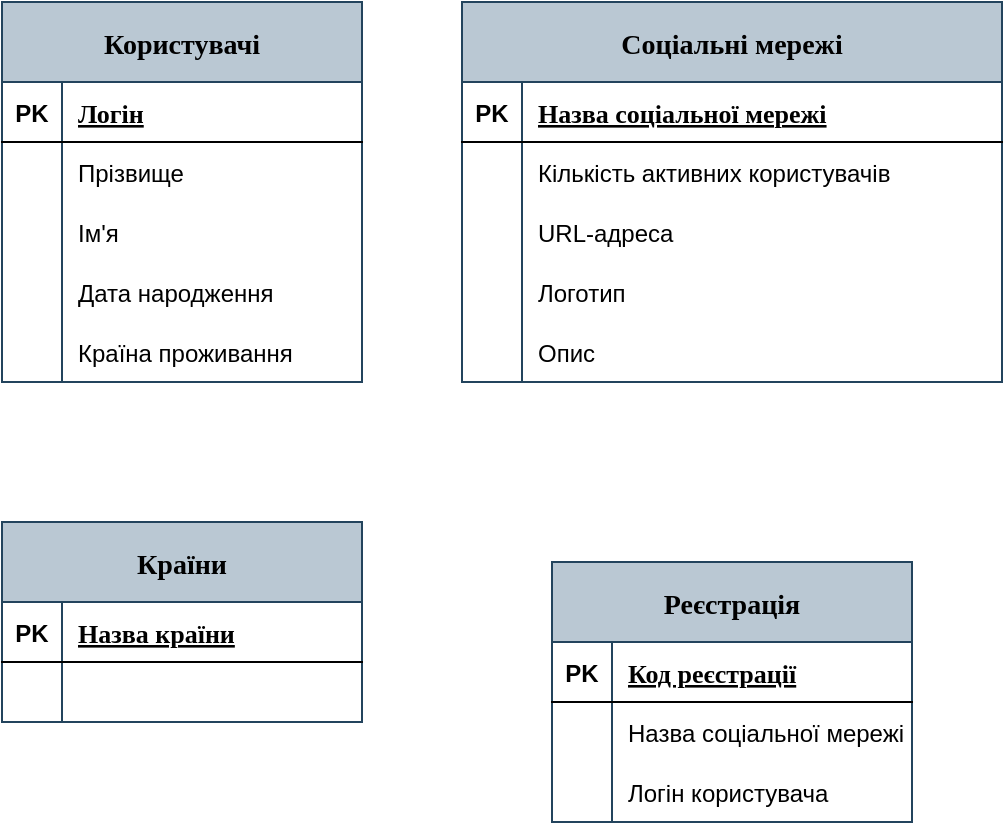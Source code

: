 <mxfile version="20.4.0" type="github">
  <diagram id="LfY8HSYb2KLvKZi6-ELM" name="Сторінка-1">
    <mxGraphModel dx="1421" dy="762" grid="1" gridSize="10" guides="1" tooltips="1" connect="1" arrows="1" fold="1" page="1" pageScale="1" pageWidth="827" pageHeight="1169" math="0" shadow="0">
      <root>
        <mxCell id="0" />
        <mxCell id="1" parent="0" />
        <mxCell id="vNw5nsysbJb_lxA0fcBF-2" value="Користувачі" style="shape=table;startSize=40;container=1;collapsible=1;childLayout=tableLayout;fixedRows=1;rowLines=0;fontStyle=1;align=center;resizeLast=1;fillColor=#bac8d3;strokeColor=#23445d;fontFamily=Verdana;fontSize=14;" vertex="1" parent="1">
          <mxGeometry x="30" y="40" width="180" height="190" as="geometry" />
        </mxCell>
        <mxCell id="vNw5nsysbJb_lxA0fcBF-3" value="" style="shape=tableRow;horizontal=0;startSize=0;swimlaneHead=0;swimlaneBody=0;fillColor=none;collapsible=0;dropTarget=0;points=[[0,0.5],[1,0.5]];portConstraint=eastwest;top=0;left=0;right=0;bottom=1;" vertex="1" parent="vNw5nsysbJb_lxA0fcBF-2">
          <mxGeometry y="40" width="180" height="30" as="geometry" />
        </mxCell>
        <mxCell id="vNw5nsysbJb_lxA0fcBF-4" value="PK" style="shape=partialRectangle;connectable=0;fillColor=none;top=0;left=0;bottom=0;right=0;fontStyle=1;overflow=hidden;" vertex="1" parent="vNw5nsysbJb_lxA0fcBF-3">
          <mxGeometry width="30" height="30" as="geometry">
            <mxRectangle width="30" height="30" as="alternateBounds" />
          </mxGeometry>
        </mxCell>
        <mxCell id="vNw5nsysbJb_lxA0fcBF-5" value="Логін" style="shape=partialRectangle;connectable=0;fillColor=none;top=0;left=0;bottom=0;right=0;align=left;spacingLeft=6;fontStyle=5;overflow=hidden;fontFamily=Verdana;fontSize=13;" vertex="1" parent="vNw5nsysbJb_lxA0fcBF-3">
          <mxGeometry x="30" width="150" height="30" as="geometry">
            <mxRectangle width="150" height="30" as="alternateBounds" />
          </mxGeometry>
        </mxCell>
        <mxCell id="vNw5nsysbJb_lxA0fcBF-6" value="" style="shape=tableRow;horizontal=0;startSize=0;swimlaneHead=0;swimlaneBody=0;fillColor=none;collapsible=0;dropTarget=0;points=[[0,0.5],[1,0.5]];portConstraint=eastwest;top=0;left=0;right=0;bottom=0;" vertex="1" parent="vNw5nsysbJb_lxA0fcBF-2">
          <mxGeometry y="70" width="180" height="30" as="geometry" />
        </mxCell>
        <mxCell id="vNw5nsysbJb_lxA0fcBF-7" value="" style="shape=partialRectangle;connectable=0;fillColor=none;top=0;left=0;bottom=0;right=0;editable=1;overflow=hidden;" vertex="1" parent="vNw5nsysbJb_lxA0fcBF-6">
          <mxGeometry width="30" height="30" as="geometry">
            <mxRectangle width="30" height="30" as="alternateBounds" />
          </mxGeometry>
        </mxCell>
        <mxCell id="vNw5nsysbJb_lxA0fcBF-8" value="Прізвище" style="shape=partialRectangle;connectable=0;fillColor=none;top=0;left=0;bottom=0;right=0;align=left;spacingLeft=6;overflow=hidden;" vertex="1" parent="vNw5nsysbJb_lxA0fcBF-6">
          <mxGeometry x="30" width="150" height="30" as="geometry">
            <mxRectangle width="150" height="30" as="alternateBounds" />
          </mxGeometry>
        </mxCell>
        <mxCell id="vNw5nsysbJb_lxA0fcBF-18" value="" style="shape=tableRow;horizontal=0;startSize=0;swimlaneHead=0;swimlaneBody=0;fillColor=none;collapsible=0;dropTarget=0;points=[[0,0.5],[1,0.5]];portConstraint=eastwest;top=0;left=0;right=0;bottom=0;" vertex="1" parent="vNw5nsysbJb_lxA0fcBF-2">
          <mxGeometry y="100" width="180" height="30" as="geometry" />
        </mxCell>
        <mxCell id="vNw5nsysbJb_lxA0fcBF-19" value="" style="shape=partialRectangle;connectable=0;fillColor=none;top=0;left=0;bottom=0;right=0;editable=1;overflow=hidden;" vertex="1" parent="vNw5nsysbJb_lxA0fcBF-18">
          <mxGeometry width="30" height="30" as="geometry">
            <mxRectangle width="30" height="30" as="alternateBounds" />
          </mxGeometry>
        </mxCell>
        <mxCell id="vNw5nsysbJb_lxA0fcBF-20" value="Ім&#39;я" style="shape=partialRectangle;connectable=0;fillColor=none;top=0;left=0;bottom=0;right=0;align=left;spacingLeft=6;overflow=hidden;" vertex="1" parent="vNw5nsysbJb_lxA0fcBF-18">
          <mxGeometry x="30" width="150" height="30" as="geometry">
            <mxRectangle width="150" height="30" as="alternateBounds" />
          </mxGeometry>
        </mxCell>
        <mxCell id="vNw5nsysbJb_lxA0fcBF-9" value="" style="shape=tableRow;horizontal=0;startSize=0;swimlaneHead=0;swimlaneBody=0;fillColor=none;collapsible=0;dropTarget=0;points=[[0,0.5],[1,0.5]];portConstraint=eastwest;top=0;left=0;right=0;bottom=0;" vertex="1" parent="vNw5nsysbJb_lxA0fcBF-2">
          <mxGeometry y="130" width="180" height="30" as="geometry" />
        </mxCell>
        <mxCell id="vNw5nsysbJb_lxA0fcBF-10" value="" style="shape=partialRectangle;connectable=0;fillColor=none;top=0;left=0;bottom=0;right=0;editable=1;overflow=hidden;" vertex="1" parent="vNw5nsysbJb_lxA0fcBF-9">
          <mxGeometry width="30" height="30" as="geometry">
            <mxRectangle width="30" height="30" as="alternateBounds" />
          </mxGeometry>
        </mxCell>
        <mxCell id="vNw5nsysbJb_lxA0fcBF-11" value="Дата народження" style="shape=partialRectangle;connectable=0;fillColor=none;top=0;left=0;bottom=0;right=0;align=left;spacingLeft=6;overflow=hidden;" vertex="1" parent="vNw5nsysbJb_lxA0fcBF-9">
          <mxGeometry x="30" width="150" height="30" as="geometry">
            <mxRectangle width="150" height="30" as="alternateBounds" />
          </mxGeometry>
        </mxCell>
        <mxCell id="vNw5nsysbJb_lxA0fcBF-12" value="" style="shape=tableRow;horizontal=0;startSize=0;swimlaneHead=0;swimlaneBody=0;fillColor=none;collapsible=0;dropTarget=0;points=[[0,0.5],[1,0.5]];portConstraint=eastwest;top=0;left=0;right=0;bottom=0;" vertex="1" parent="vNw5nsysbJb_lxA0fcBF-2">
          <mxGeometry y="160" width="180" height="30" as="geometry" />
        </mxCell>
        <mxCell id="vNw5nsysbJb_lxA0fcBF-13" value="" style="shape=partialRectangle;connectable=0;fillColor=none;top=0;left=0;bottom=0;right=0;editable=1;overflow=hidden;" vertex="1" parent="vNw5nsysbJb_lxA0fcBF-12">
          <mxGeometry width="30" height="30" as="geometry">
            <mxRectangle width="30" height="30" as="alternateBounds" />
          </mxGeometry>
        </mxCell>
        <mxCell id="vNw5nsysbJb_lxA0fcBF-14" value="Країна проживання" style="shape=partialRectangle;connectable=0;fillColor=none;top=0;left=0;bottom=0;right=0;align=left;spacingLeft=6;overflow=hidden;" vertex="1" parent="vNw5nsysbJb_lxA0fcBF-12">
          <mxGeometry x="30" width="150" height="30" as="geometry">
            <mxRectangle width="150" height="30" as="alternateBounds" />
          </mxGeometry>
        </mxCell>
        <mxCell id="vNw5nsysbJb_lxA0fcBF-21" value="Соціальні мережі" style="shape=table;startSize=40;container=1;collapsible=1;childLayout=tableLayout;fixedRows=1;rowLines=0;fontStyle=1;align=center;resizeLast=1;fillColor=#bac8d3;strokeColor=#23445d;fontFamily=Verdana;fontSize=14;" vertex="1" parent="1">
          <mxGeometry x="260" y="40" width="270" height="190" as="geometry" />
        </mxCell>
        <mxCell id="vNw5nsysbJb_lxA0fcBF-22" value="" style="shape=tableRow;horizontal=0;startSize=0;swimlaneHead=0;swimlaneBody=0;fillColor=none;collapsible=0;dropTarget=0;points=[[0,0.5],[1,0.5]];portConstraint=eastwest;top=0;left=0;right=0;bottom=1;" vertex="1" parent="vNw5nsysbJb_lxA0fcBF-21">
          <mxGeometry y="40" width="270" height="30" as="geometry" />
        </mxCell>
        <mxCell id="vNw5nsysbJb_lxA0fcBF-23" value="PK" style="shape=partialRectangle;connectable=0;fillColor=none;top=0;left=0;bottom=0;right=0;fontStyle=1;overflow=hidden;" vertex="1" parent="vNw5nsysbJb_lxA0fcBF-22">
          <mxGeometry width="30" height="30" as="geometry">
            <mxRectangle width="30" height="30" as="alternateBounds" />
          </mxGeometry>
        </mxCell>
        <mxCell id="vNw5nsysbJb_lxA0fcBF-24" value="Назва соціальної мережі" style="shape=partialRectangle;connectable=0;fillColor=none;top=0;left=0;bottom=0;right=0;align=left;spacingLeft=6;fontStyle=5;overflow=hidden;fontFamily=Verdana;fontSize=13;" vertex="1" parent="vNw5nsysbJb_lxA0fcBF-22">
          <mxGeometry x="30" width="240" height="30" as="geometry">
            <mxRectangle width="240" height="30" as="alternateBounds" />
          </mxGeometry>
        </mxCell>
        <mxCell id="vNw5nsysbJb_lxA0fcBF-25" value="" style="shape=tableRow;horizontal=0;startSize=0;swimlaneHead=0;swimlaneBody=0;fillColor=none;collapsible=0;dropTarget=0;points=[[0,0.5],[1,0.5]];portConstraint=eastwest;top=0;left=0;right=0;bottom=0;" vertex="1" parent="vNw5nsysbJb_lxA0fcBF-21">
          <mxGeometry y="70" width="270" height="30" as="geometry" />
        </mxCell>
        <mxCell id="vNw5nsysbJb_lxA0fcBF-26" value="" style="shape=partialRectangle;connectable=0;fillColor=none;top=0;left=0;bottom=0;right=0;editable=1;overflow=hidden;" vertex="1" parent="vNw5nsysbJb_lxA0fcBF-25">
          <mxGeometry width="30" height="30" as="geometry">
            <mxRectangle width="30" height="30" as="alternateBounds" />
          </mxGeometry>
        </mxCell>
        <mxCell id="vNw5nsysbJb_lxA0fcBF-27" value="Кількість активних користувачів" style="shape=partialRectangle;connectable=0;fillColor=none;top=0;left=0;bottom=0;right=0;align=left;spacingLeft=6;overflow=hidden;" vertex="1" parent="vNw5nsysbJb_lxA0fcBF-25">
          <mxGeometry x="30" width="240" height="30" as="geometry">
            <mxRectangle width="240" height="30" as="alternateBounds" />
          </mxGeometry>
        </mxCell>
        <mxCell id="vNw5nsysbJb_lxA0fcBF-28" value="" style="shape=tableRow;horizontal=0;startSize=0;swimlaneHead=0;swimlaneBody=0;fillColor=none;collapsible=0;dropTarget=0;points=[[0,0.5],[1,0.5]];portConstraint=eastwest;top=0;left=0;right=0;bottom=0;" vertex="1" parent="vNw5nsysbJb_lxA0fcBF-21">
          <mxGeometry y="100" width="270" height="30" as="geometry" />
        </mxCell>
        <mxCell id="vNw5nsysbJb_lxA0fcBF-29" value="" style="shape=partialRectangle;connectable=0;fillColor=none;top=0;left=0;bottom=0;right=0;editable=1;overflow=hidden;" vertex="1" parent="vNw5nsysbJb_lxA0fcBF-28">
          <mxGeometry width="30" height="30" as="geometry">
            <mxRectangle width="30" height="30" as="alternateBounds" />
          </mxGeometry>
        </mxCell>
        <mxCell id="vNw5nsysbJb_lxA0fcBF-30" value="URL-адреса" style="shape=partialRectangle;connectable=0;fillColor=none;top=0;left=0;bottom=0;right=0;align=left;spacingLeft=6;overflow=hidden;" vertex="1" parent="vNw5nsysbJb_lxA0fcBF-28">
          <mxGeometry x="30" width="240" height="30" as="geometry">
            <mxRectangle width="240" height="30" as="alternateBounds" />
          </mxGeometry>
        </mxCell>
        <mxCell id="vNw5nsysbJb_lxA0fcBF-31" value="" style="shape=tableRow;horizontal=0;startSize=0;swimlaneHead=0;swimlaneBody=0;fillColor=none;collapsible=0;dropTarget=0;points=[[0,0.5],[1,0.5]];portConstraint=eastwest;top=0;left=0;right=0;bottom=0;" vertex="1" parent="vNw5nsysbJb_lxA0fcBF-21">
          <mxGeometry y="130" width="270" height="30" as="geometry" />
        </mxCell>
        <mxCell id="vNw5nsysbJb_lxA0fcBF-32" value="" style="shape=partialRectangle;connectable=0;fillColor=none;top=0;left=0;bottom=0;right=0;editable=1;overflow=hidden;" vertex="1" parent="vNw5nsysbJb_lxA0fcBF-31">
          <mxGeometry width="30" height="30" as="geometry">
            <mxRectangle width="30" height="30" as="alternateBounds" />
          </mxGeometry>
        </mxCell>
        <mxCell id="vNw5nsysbJb_lxA0fcBF-33" value="Логотип" style="shape=partialRectangle;connectable=0;fillColor=none;top=0;left=0;bottom=0;right=0;align=left;spacingLeft=6;overflow=hidden;" vertex="1" parent="vNw5nsysbJb_lxA0fcBF-31">
          <mxGeometry x="30" width="240" height="30" as="geometry">
            <mxRectangle width="240" height="30" as="alternateBounds" />
          </mxGeometry>
        </mxCell>
        <mxCell id="vNw5nsysbJb_lxA0fcBF-34" value="" style="shape=tableRow;horizontal=0;startSize=0;swimlaneHead=0;swimlaneBody=0;fillColor=none;collapsible=0;dropTarget=0;points=[[0,0.5],[1,0.5]];portConstraint=eastwest;top=0;left=0;right=0;bottom=0;" vertex="1" parent="vNw5nsysbJb_lxA0fcBF-21">
          <mxGeometry y="160" width="270" height="30" as="geometry" />
        </mxCell>
        <mxCell id="vNw5nsysbJb_lxA0fcBF-35" value="" style="shape=partialRectangle;connectable=0;fillColor=none;top=0;left=0;bottom=0;right=0;editable=1;overflow=hidden;" vertex="1" parent="vNw5nsysbJb_lxA0fcBF-34">
          <mxGeometry width="30" height="30" as="geometry">
            <mxRectangle width="30" height="30" as="alternateBounds" />
          </mxGeometry>
        </mxCell>
        <mxCell id="vNw5nsysbJb_lxA0fcBF-36" value="Опис" style="shape=partialRectangle;connectable=0;fillColor=none;top=0;left=0;bottom=0;right=0;align=left;spacingLeft=6;overflow=hidden;" vertex="1" parent="vNw5nsysbJb_lxA0fcBF-34">
          <mxGeometry x="30" width="240" height="30" as="geometry">
            <mxRectangle width="240" height="30" as="alternateBounds" />
          </mxGeometry>
        </mxCell>
        <mxCell id="vNw5nsysbJb_lxA0fcBF-37" value="Країни" style="shape=table;startSize=40;container=1;collapsible=1;childLayout=tableLayout;fixedRows=1;rowLines=0;fontStyle=1;align=center;resizeLast=1;fillColor=#bac8d3;strokeColor=#23445d;fontFamily=Verdana;fontSize=14;" vertex="1" parent="1">
          <mxGeometry x="30" y="300" width="180" height="100" as="geometry" />
        </mxCell>
        <mxCell id="vNw5nsysbJb_lxA0fcBF-38" value="" style="shape=tableRow;horizontal=0;startSize=0;swimlaneHead=0;swimlaneBody=0;fillColor=none;collapsible=0;dropTarget=0;points=[[0,0.5],[1,0.5]];portConstraint=eastwest;top=0;left=0;right=0;bottom=1;" vertex="1" parent="vNw5nsysbJb_lxA0fcBF-37">
          <mxGeometry y="40" width="180" height="30" as="geometry" />
        </mxCell>
        <mxCell id="vNw5nsysbJb_lxA0fcBF-39" value="PK" style="shape=partialRectangle;connectable=0;fillColor=none;top=0;left=0;bottom=0;right=0;fontStyle=1;overflow=hidden;" vertex="1" parent="vNw5nsysbJb_lxA0fcBF-38">
          <mxGeometry width="30" height="30" as="geometry">
            <mxRectangle width="30" height="30" as="alternateBounds" />
          </mxGeometry>
        </mxCell>
        <mxCell id="vNw5nsysbJb_lxA0fcBF-40" value="Назва країни" style="shape=partialRectangle;connectable=0;fillColor=none;top=0;left=0;bottom=0;right=0;align=left;spacingLeft=6;fontStyle=5;overflow=hidden;fontFamily=Verdana;fontSize=13;" vertex="1" parent="vNw5nsysbJb_lxA0fcBF-38">
          <mxGeometry x="30" width="150" height="30" as="geometry">
            <mxRectangle width="150" height="30" as="alternateBounds" />
          </mxGeometry>
        </mxCell>
        <mxCell id="vNw5nsysbJb_lxA0fcBF-50" value="" style="shape=tableRow;horizontal=0;startSize=0;swimlaneHead=0;swimlaneBody=0;fillColor=none;collapsible=0;dropTarget=0;points=[[0,0.5],[1,0.5]];portConstraint=eastwest;top=0;left=0;right=0;bottom=0;" vertex="1" parent="vNw5nsysbJb_lxA0fcBF-37">
          <mxGeometry y="70" width="180" height="30" as="geometry" />
        </mxCell>
        <mxCell id="vNw5nsysbJb_lxA0fcBF-51" value="" style="shape=partialRectangle;connectable=0;fillColor=none;top=0;left=0;bottom=0;right=0;editable=1;overflow=hidden;" vertex="1" parent="vNw5nsysbJb_lxA0fcBF-50">
          <mxGeometry width="30" height="30" as="geometry">
            <mxRectangle width="30" height="30" as="alternateBounds" />
          </mxGeometry>
        </mxCell>
        <mxCell id="vNw5nsysbJb_lxA0fcBF-52" value="" style="shape=partialRectangle;connectable=0;fillColor=none;top=0;left=0;bottom=0;right=0;align=left;spacingLeft=6;overflow=hidden;" vertex="1" parent="vNw5nsysbJb_lxA0fcBF-50">
          <mxGeometry x="30" width="150" height="30" as="geometry">
            <mxRectangle width="150" height="30" as="alternateBounds" />
          </mxGeometry>
        </mxCell>
        <mxCell id="vNw5nsysbJb_lxA0fcBF-55" value="Реєстрація" style="shape=table;startSize=40;container=1;collapsible=1;childLayout=tableLayout;fixedRows=1;rowLines=0;fontStyle=1;align=center;resizeLast=1;fillColor=#bac8d3;strokeColor=#23445d;fontFamily=Verdana;fontSize=14;" vertex="1" parent="1">
          <mxGeometry x="305" y="320" width="180" height="130" as="geometry" />
        </mxCell>
        <mxCell id="vNw5nsysbJb_lxA0fcBF-56" value="" style="shape=tableRow;horizontal=0;startSize=0;swimlaneHead=0;swimlaneBody=0;fillColor=none;collapsible=0;dropTarget=0;points=[[0,0.5],[1,0.5]];portConstraint=eastwest;top=0;left=0;right=0;bottom=1;" vertex="1" parent="vNw5nsysbJb_lxA0fcBF-55">
          <mxGeometry y="40" width="180" height="30" as="geometry" />
        </mxCell>
        <mxCell id="vNw5nsysbJb_lxA0fcBF-57" value="PK" style="shape=partialRectangle;connectable=0;fillColor=none;top=0;left=0;bottom=0;right=0;fontStyle=1;overflow=hidden;" vertex="1" parent="vNw5nsysbJb_lxA0fcBF-56">
          <mxGeometry width="30" height="30" as="geometry">
            <mxRectangle width="30" height="30" as="alternateBounds" />
          </mxGeometry>
        </mxCell>
        <mxCell id="vNw5nsysbJb_lxA0fcBF-58" value="Код реєстрації" style="shape=partialRectangle;connectable=0;fillColor=none;top=0;left=0;bottom=0;right=0;align=left;spacingLeft=6;fontStyle=5;overflow=hidden;fontFamily=Verdana;fontSize=13;" vertex="1" parent="vNw5nsysbJb_lxA0fcBF-56">
          <mxGeometry x="30" width="150" height="30" as="geometry">
            <mxRectangle width="150" height="30" as="alternateBounds" />
          </mxGeometry>
        </mxCell>
        <mxCell id="vNw5nsysbJb_lxA0fcBF-59" value="" style="shape=tableRow;horizontal=0;startSize=0;swimlaneHead=0;swimlaneBody=0;fillColor=none;collapsible=0;dropTarget=0;points=[[0,0.5],[1,0.5]];portConstraint=eastwest;top=0;left=0;right=0;bottom=0;" vertex="1" parent="vNw5nsysbJb_lxA0fcBF-55">
          <mxGeometry y="70" width="180" height="30" as="geometry" />
        </mxCell>
        <mxCell id="vNw5nsysbJb_lxA0fcBF-60" value="" style="shape=partialRectangle;connectable=0;fillColor=none;top=0;left=0;bottom=0;right=0;editable=1;overflow=hidden;" vertex="1" parent="vNw5nsysbJb_lxA0fcBF-59">
          <mxGeometry width="30" height="30" as="geometry">
            <mxRectangle width="30" height="30" as="alternateBounds" />
          </mxGeometry>
        </mxCell>
        <mxCell id="vNw5nsysbJb_lxA0fcBF-61" value="Назва соціальної мережі" style="shape=partialRectangle;connectable=0;fillColor=none;top=0;left=0;bottom=0;right=0;align=left;spacingLeft=6;overflow=hidden;" vertex="1" parent="vNw5nsysbJb_lxA0fcBF-59">
          <mxGeometry x="30" width="150" height="30" as="geometry">
            <mxRectangle width="150" height="30" as="alternateBounds" />
          </mxGeometry>
        </mxCell>
        <mxCell id="vNw5nsysbJb_lxA0fcBF-62" value="" style="shape=tableRow;horizontal=0;startSize=0;swimlaneHead=0;swimlaneBody=0;fillColor=none;collapsible=0;dropTarget=0;points=[[0,0.5],[1,0.5]];portConstraint=eastwest;top=0;left=0;right=0;bottom=0;" vertex="1" parent="vNw5nsysbJb_lxA0fcBF-55">
          <mxGeometry y="100" width="180" height="30" as="geometry" />
        </mxCell>
        <mxCell id="vNw5nsysbJb_lxA0fcBF-63" value="" style="shape=partialRectangle;connectable=0;fillColor=none;top=0;left=0;bottom=0;right=0;editable=1;overflow=hidden;" vertex="1" parent="vNw5nsysbJb_lxA0fcBF-62">
          <mxGeometry width="30" height="30" as="geometry">
            <mxRectangle width="30" height="30" as="alternateBounds" />
          </mxGeometry>
        </mxCell>
        <mxCell id="vNw5nsysbJb_lxA0fcBF-64" value="Логін користувача" style="shape=partialRectangle;connectable=0;fillColor=none;top=0;left=0;bottom=0;right=0;align=left;spacingLeft=6;overflow=hidden;" vertex="1" parent="vNw5nsysbJb_lxA0fcBF-62">
          <mxGeometry x="30" width="150" height="30" as="geometry">
            <mxRectangle width="150" height="30" as="alternateBounds" />
          </mxGeometry>
        </mxCell>
      </root>
    </mxGraphModel>
  </diagram>
</mxfile>
